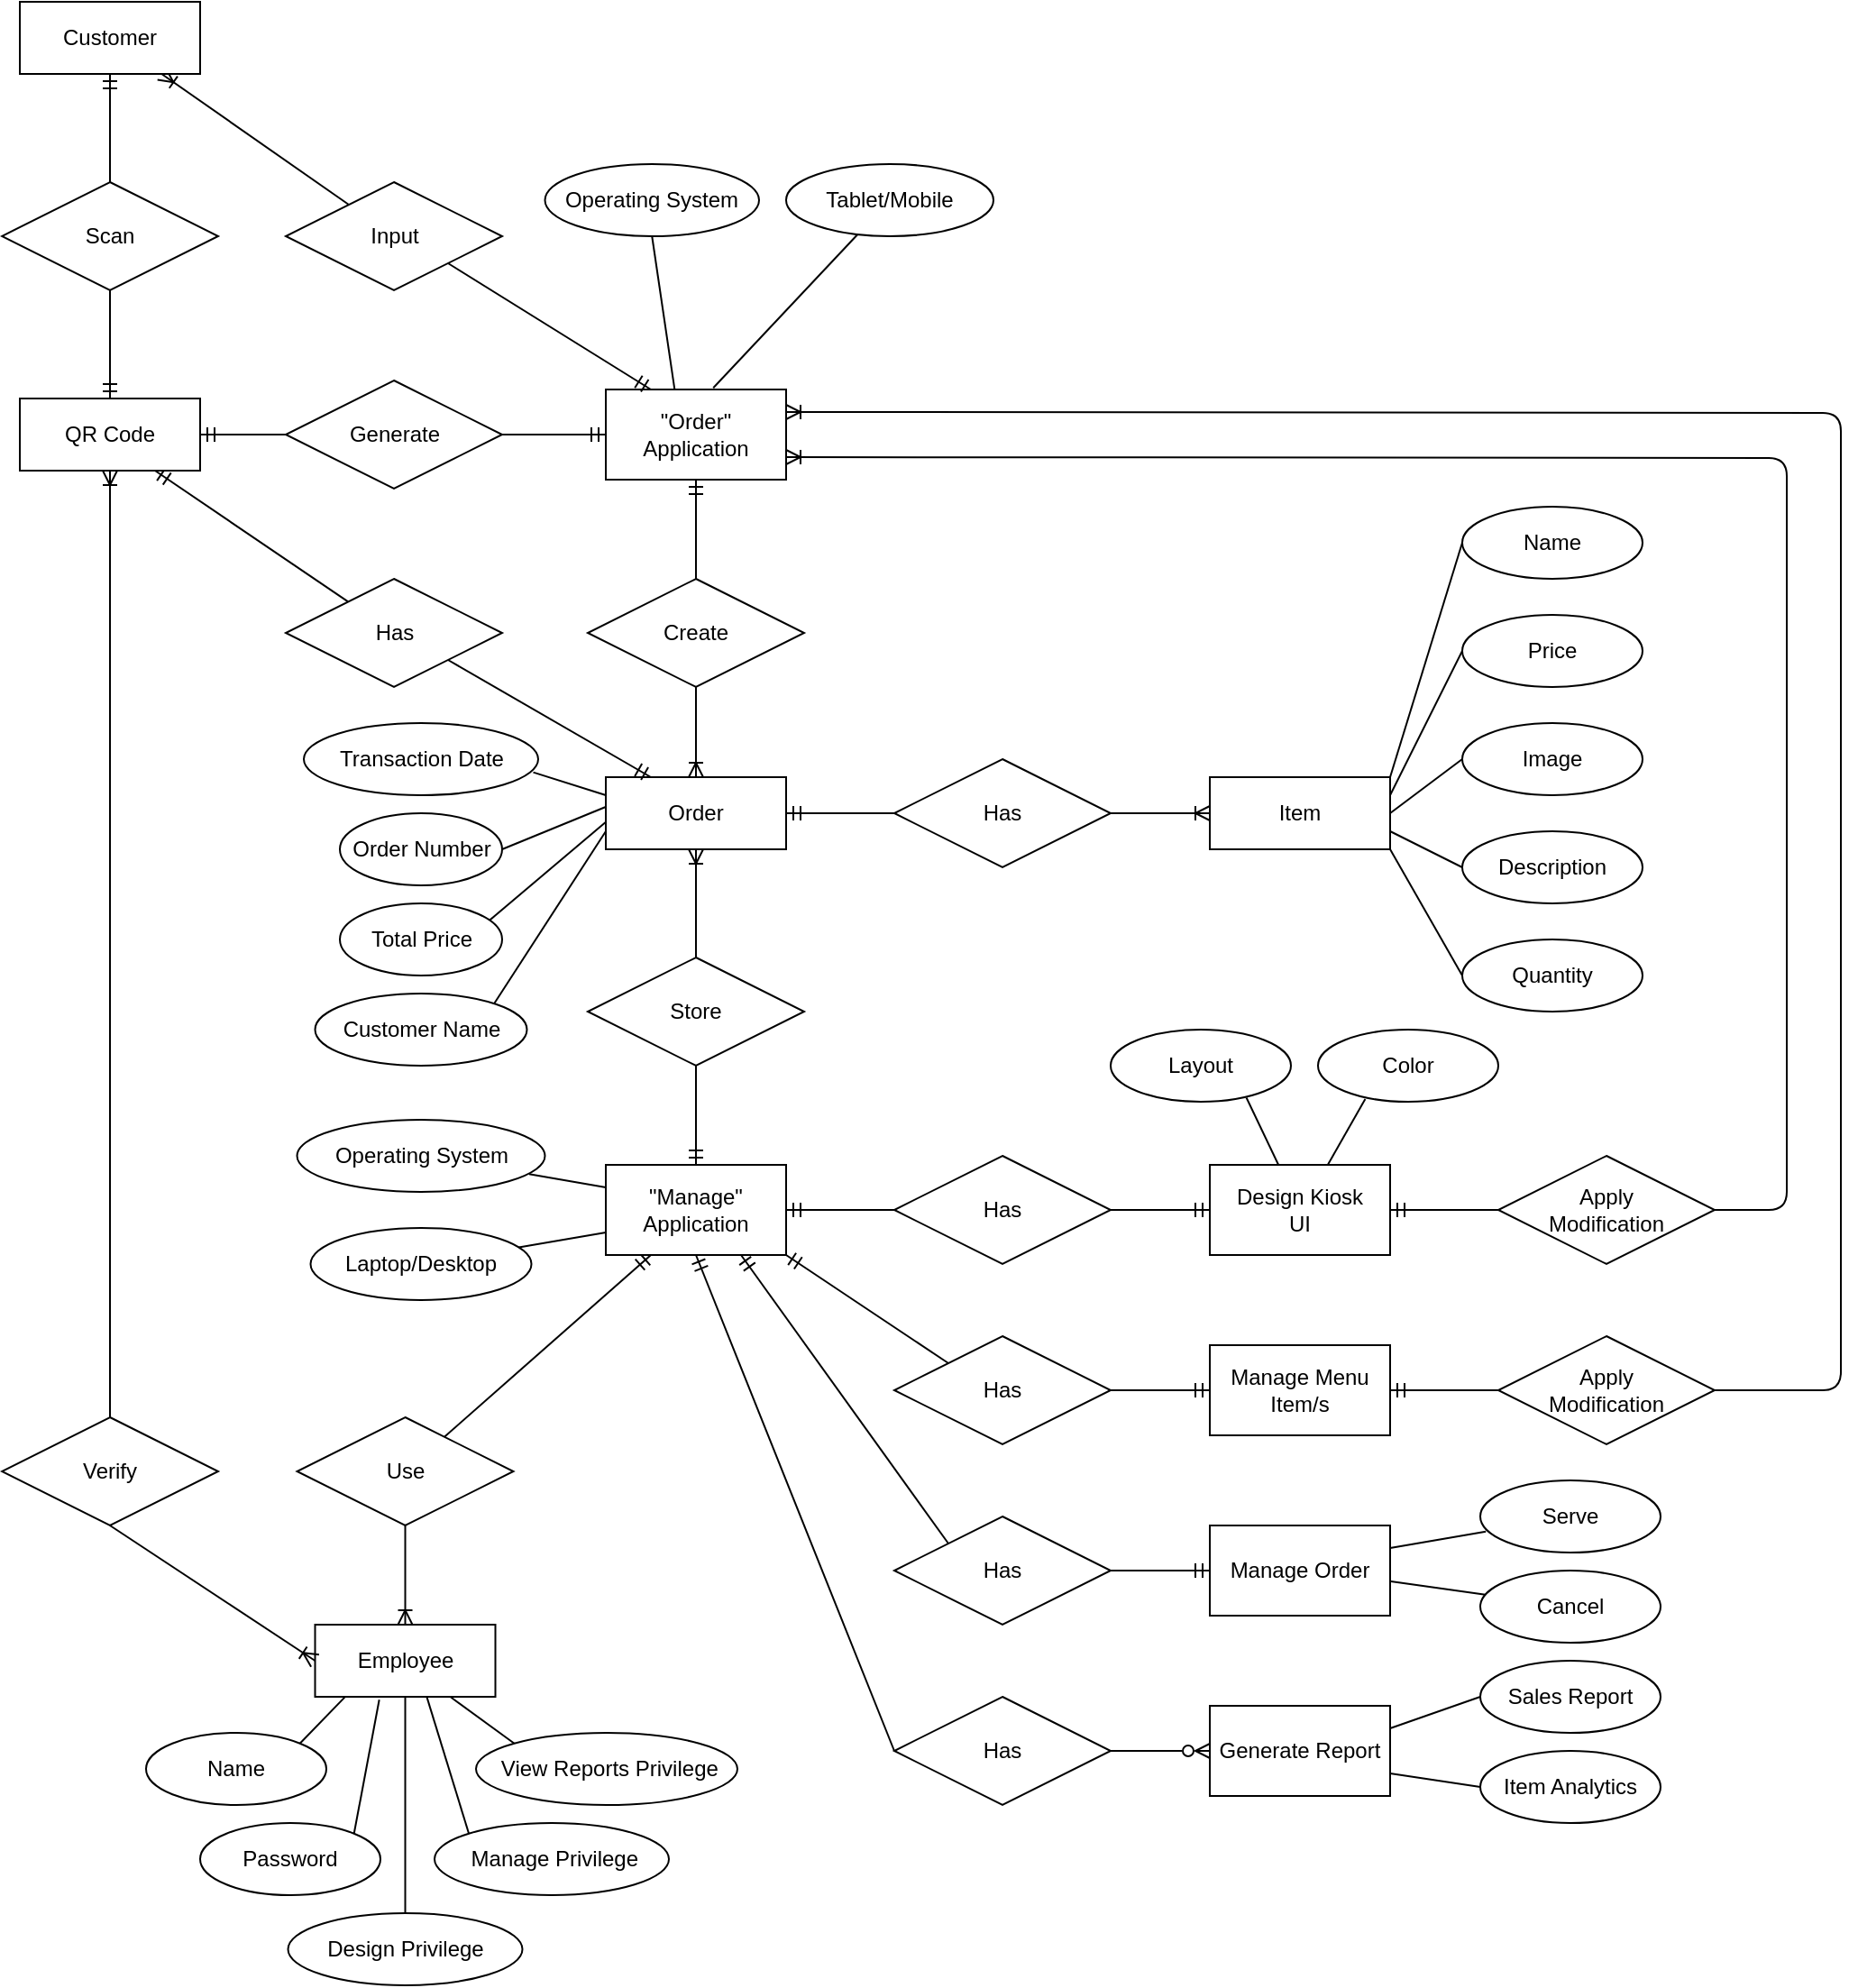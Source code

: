 <mxfile>
    <diagram id="0k9iYjWDvbQPZ88YGljy" name="Page-1">
        <mxGraphModel dx="1189" dy="1341" grid="1" gridSize="10" guides="1" tooltips="1" connect="1" arrows="1" fold="1" page="1" pageScale="1" pageWidth="850" pageHeight="1100" math="0" shadow="0">
            <root>
                <mxCell id="0"/>
                <mxCell id="1" parent="0"/>
                <mxCell id="6" value="Name" style="ellipse;whiteSpace=wrap;html=1;align=center;" parent="1" vertex="1">
                    <mxGeometry x="900" y="440" width="100" height="40" as="geometry"/>
                </mxCell>
                <mxCell id="36" style="edgeStyle=none;html=1;exitX=1;exitY=1;exitDx=0;exitDy=0;entryX=0;entryY=0.5;entryDx=0;entryDy=0;endArrow=none;endFill=0;" parent="1" source="7" target="35" edge="1">
                    <mxGeometry relative="1" as="geometry"/>
                </mxCell>
                <mxCell id="7" value="Item" style="whiteSpace=wrap;html=1;align=center;" parent="1" vertex="1">
                    <mxGeometry x="760" y="590" width="100" height="40" as="geometry"/>
                </mxCell>
                <mxCell id="62" style="edgeStyle=none;html=1;startArrow=ERoneToMany;startFill=0;endArrow=none;endFill=0;" parent="1" source="8" target="61" edge="1">
                    <mxGeometry relative="1" as="geometry"/>
                </mxCell>
                <mxCell id="8" value="Customer" style="whiteSpace=wrap;html=1;align=center;" parent="1" vertex="1">
                    <mxGeometry x="100" y="160" width="100" height="40" as="geometry"/>
                </mxCell>
                <mxCell id="9" value="Employee" style="whiteSpace=wrap;html=1;align=center;" parent="1" vertex="1">
                    <mxGeometry x="263.75" y="1060" width="100" height="40" as="geometry"/>
                </mxCell>
                <mxCell id="10" value="Price" style="ellipse;whiteSpace=wrap;html=1;align=center;" parent="1" vertex="1">
                    <mxGeometry x="900" y="500" width="100" height="40" as="geometry"/>
                </mxCell>
                <mxCell id="11" value="Image" style="ellipse;whiteSpace=wrap;html=1;align=center;" parent="1" vertex="1">
                    <mxGeometry x="900" y="560" width="100" height="40" as="geometry"/>
                </mxCell>
                <mxCell id="12" value="Description" style="ellipse;whiteSpace=wrap;html=1;align=center;" parent="1" vertex="1">
                    <mxGeometry x="900" y="620" width="100" height="40" as="geometry"/>
                </mxCell>
                <mxCell id="139" style="edgeStyle=none;rounded=1;html=1;exitX=1;exitY=0;exitDx=0;exitDy=0;entryX=0.164;entryY=1.008;entryDx=0;entryDy=0;startArrow=none;startFill=0;endArrow=none;endFill=0;entryPerimeter=0;" parent="1" source="13" target="9" edge="1">
                    <mxGeometry relative="1" as="geometry"/>
                </mxCell>
                <mxCell id="13" value="Name" style="ellipse;whiteSpace=wrap;html=1;align=center;" parent="1" vertex="1">
                    <mxGeometry x="170" y="1120" width="100" height="40" as="geometry"/>
                </mxCell>
                <mxCell id="138" style="edgeStyle=none;rounded=1;html=1;exitX=1;exitY=0;exitDx=0;exitDy=0;entryX=0.356;entryY=1.04;entryDx=0;entryDy=0;startArrow=none;startFill=0;endArrow=none;endFill=0;entryPerimeter=0;" parent="1" source="14" target="9" edge="1">
                    <mxGeometry relative="1" as="geometry"/>
                </mxCell>
                <mxCell id="14" value="Password" style="ellipse;whiteSpace=wrap;html=1;align=center;" parent="1" vertex="1">
                    <mxGeometry x="200" y="1170" width="100" height="40" as="geometry"/>
                </mxCell>
                <mxCell id="137" style="edgeStyle=none;rounded=1;html=1;exitX=0.5;exitY=0;exitDx=0;exitDy=0;startArrow=none;startFill=0;endArrow=none;endFill=0;" parent="1" source="15" target="9" edge="1">
                    <mxGeometry relative="1" as="geometry"/>
                </mxCell>
                <mxCell id="15" value="Design Privilege" style="ellipse;whiteSpace=wrap;html=1;align=center;" parent="1" vertex="1">
                    <mxGeometry x="248.75" y="1220" width="130" height="40" as="geometry"/>
                </mxCell>
                <mxCell id="141" style="edgeStyle=none;rounded=1;html=1;exitX=0;exitY=0;exitDx=0;exitDy=0;entryX=0.62;entryY=1.005;entryDx=0;entryDy=0;entryPerimeter=0;startArrow=none;startFill=0;endArrow=none;endFill=0;" parent="1" source="16" target="9" edge="1">
                    <mxGeometry relative="1" as="geometry"/>
                </mxCell>
                <mxCell id="16" value="&amp;nbsp;Manage Privilege" style="ellipse;whiteSpace=wrap;html=1;align=center;" parent="1" vertex="1">
                    <mxGeometry x="330" y="1170" width="130" height="40" as="geometry"/>
                </mxCell>
                <mxCell id="142" style="edgeStyle=none;rounded=1;html=1;exitX=0;exitY=0;exitDx=0;exitDy=0;entryX=0.75;entryY=1;entryDx=0;entryDy=0;startArrow=none;startFill=0;endArrow=none;endFill=0;" parent="1" source="17" target="9" edge="1">
                    <mxGeometry relative="1" as="geometry"/>
                </mxCell>
                <mxCell id="17" value="&amp;nbsp;View Reports Privilege" style="ellipse;whiteSpace=wrap;html=1;align=center;" parent="1" vertex="1">
                    <mxGeometry x="353" y="1120" width="145" height="40" as="geometry"/>
                </mxCell>
                <mxCell id="40" style="edgeStyle=none;html=1;entryX=0.92;entryY=0.239;entryDx=0;entryDy=0;endArrow=none;endFill=0;exitX=0;exitY=0.622;exitDx=0;exitDy=0;exitPerimeter=0;entryPerimeter=0;" parent="1" source="19" target="38" edge="1">
                    <mxGeometry relative="1" as="geometry">
                        <mxPoint x="417.5" y="480" as="sourcePoint"/>
                    </mxGeometry>
                </mxCell>
                <mxCell id="41" style="edgeStyle=none;html=1;endArrow=none;endFill=0;exitX=0;exitY=0.25;exitDx=0;exitDy=0;entryX=0.979;entryY=0.683;entryDx=0;entryDy=0;entryPerimeter=0;" parent="1" source="19" target="30" edge="1">
                    <mxGeometry relative="1" as="geometry"/>
                </mxCell>
                <mxCell id="42" style="edgeStyle=none;html=1;exitX=0;exitY=0.75;exitDx=0;exitDy=0;endArrow=none;endFill=0;entryX=0.841;entryY=0.16;entryDx=0;entryDy=0;entryPerimeter=0;" parent="1" source="19" target="39" edge="1">
                    <mxGeometry relative="1" as="geometry"/>
                </mxCell>
                <mxCell id="45" style="edgeStyle=none;html=1;exitX=1;exitY=0.5;exitDx=0;exitDy=0;endArrow=none;endFill=0;startArrow=ERmandOne;startFill=0;" parent="1" source="19" target="43" edge="1">
                    <mxGeometry relative="1" as="geometry"/>
                </mxCell>
                <mxCell id="86" style="edgeStyle=none;html=1;exitX=0.5;exitY=1;exitDx=0;exitDy=0;entryX=0.5;entryY=0;entryDx=0;entryDy=0;startArrow=ERoneToMany;startFill=0;endArrow=none;endFill=0;" parent="1" source="19" target="85" edge="1">
                    <mxGeometry relative="1" as="geometry"/>
                </mxCell>
                <mxCell id="19" value="Order" style="whiteSpace=wrap;html=1;align=center;" parent="1" vertex="1">
                    <mxGeometry x="425" y="590" width="100" height="40" as="geometry"/>
                </mxCell>
                <mxCell id="87" style="edgeStyle=none;html=1;exitX=0.5;exitY=0;exitDx=0;exitDy=0;entryX=0.5;entryY=1;entryDx=0;entryDy=0;startArrow=ERmandOne;startFill=0;endArrow=none;endFill=0;" parent="1" source="21" target="85" edge="1">
                    <mxGeometry relative="1" as="geometry"/>
                </mxCell>
                <mxCell id="92" style="edgeStyle=none;html=1;exitX=1;exitY=0.5;exitDx=0;exitDy=0;startArrow=ERmandOne;startFill=0;endArrow=none;endFill=0;entryX=0;entryY=0.5;entryDx=0;entryDy=0;" parent="1" source="21" target="90" edge="1">
                    <mxGeometry relative="1" as="geometry">
                        <mxPoint x="410" y="874.905" as="targetPoint"/>
                    </mxGeometry>
                </mxCell>
                <mxCell id="102" style="edgeStyle=none;rounded=1;html=1;exitX=1;exitY=1;exitDx=0;exitDy=0;entryX=0;entryY=0;entryDx=0;entryDy=0;startArrow=ERmandOne;startFill=0;endArrow=none;endFill=0;" parent="1" source="21" target="99" edge="1">
                    <mxGeometry relative="1" as="geometry"/>
                </mxCell>
                <mxCell id="114" style="edgeStyle=none;rounded=1;html=1;exitX=0.75;exitY=1;exitDx=0;exitDy=0;entryX=0;entryY=0;entryDx=0;entryDy=0;startArrow=ERmandOne;startFill=0;endArrow=none;endFill=0;" parent="1" source="21" target="113" edge="1">
                    <mxGeometry relative="1" as="geometry"/>
                </mxCell>
                <mxCell id="122" style="edgeStyle=none;rounded=1;html=1;exitX=0.5;exitY=1;exitDx=0;exitDy=0;entryX=0;entryY=0.5;entryDx=0;entryDy=0;startArrow=ERmandOne;startFill=0;endArrow=none;endFill=0;" parent="1" source="21" target="121" edge="1">
                    <mxGeometry relative="1" as="geometry"/>
                </mxCell>
                <mxCell id="135" style="edgeStyle=none;rounded=1;html=1;exitX=0.25;exitY=1;exitDx=0;exitDy=0;startArrow=ERmandOne;startFill=0;endArrow=none;endFill=0;" parent="1" source="21" target="132" edge="1">
                    <mxGeometry relative="1" as="geometry"/>
                </mxCell>
                <mxCell id="21" value="&quot;Manage&quot; Application" style="whiteSpace=wrap;html=1;align=center;" parent="1" vertex="1">
                    <mxGeometry x="425" y="805" width="100" height="50" as="geometry"/>
                </mxCell>
                <mxCell id="30" value="Transaction Date" style="ellipse;whiteSpace=wrap;html=1;align=center;" parent="1" vertex="1">
                    <mxGeometry x="257.5" y="560" width="130" height="40" as="geometry"/>
                </mxCell>
                <mxCell id="31" value="" style="endArrow=none;html=1;rounded=0;exitX=1;exitY=0.5;exitDx=0;exitDy=0;entryX=0;entryY=0.5;entryDx=0;entryDy=0;" parent="1" source="7" target="11" edge="1">
                    <mxGeometry relative="1" as="geometry">
                        <mxPoint x="750" y="670" as="sourcePoint"/>
                        <mxPoint x="910" y="670" as="targetPoint"/>
                    </mxGeometry>
                </mxCell>
                <mxCell id="32" value="" style="endArrow=none;html=1;rounded=0;entryX=0;entryY=0.5;entryDx=0;entryDy=0;exitX=1;exitY=0.75;exitDx=0;exitDy=0;" parent="1" source="7" target="12" edge="1">
                    <mxGeometry relative="1" as="geometry">
                        <mxPoint x="860" y="670" as="sourcePoint"/>
                        <mxPoint x="920" y="670" as="targetPoint"/>
                    </mxGeometry>
                </mxCell>
                <mxCell id="33" value="" style="endArrow=none;html=1;rounded=0;exitX=1;exitY=0.25;exitDx=0;exitDy=0;entryX=0;entryY=0.5;entryDx=0;entryDy=0;" parent="1" source="7" target="10" edge="1">
                    <mxGeometry relative="1" as="geometry">
                        <mxPoint x="830" y="530" as="sourcePoint"/>
                        <mxPoint x="990" y="530" as="targetPoint"/>
                    </mxGeometry>
                </mxCell>
                <mxCell id="34" value="" style="endArrow=none;html=1;rounded=0;exitX=1;exitY=0;exitDx=0;exitDy=0;entryX=0;entryY=0.5;entryDx=0;entryDy=0;" parent="1" source="7" target="6" edge="1">
                    <mxGeometry relative="1" as="geometry">
                        <mxPoint x="760" y="670" as="sourcePoint"/>
                        <mxPoint x="920" y="670" as="targetPoint"/>
                    </mxGeometry>
                </mxCell>
                <mxCell id="35" value="Quantity" style="ellipse;whiteSpace=wrap;html=1;align=center;" parent="1" vertex="1">
                    <mxGeometry x="900" y="680" width="100" height="40" as="geometry"/>
                </mxCell>
                <mxCell id="38" value="Total Price" style="ellipse;whiteSpace=wrap;html=1;align=center;" parent="1" vertex="1">
                    <mxGeometry x="277.5" y="660" width="90" height="40" as="geometry"/>
                </mxCell>
                <mxCell id="39" value="Customer Name" style="ellipse;whiteSpace=wrap;html=1;align=center;" parent="1" vertex="1">
                    <mxGeometry x="263.75" y="710" width="117.5" height="40" as="geometry"/>
                </mxCell>
                <mxCell id="46" style="edgeStyle=none;html=1;exitX=1;exitY=0.5;exitDx=0;exitDy=0;entryX=0;entryY=0.5;entryDx=0;entryDy=0;endArrow=ERoneToMany;endFill=0;" parent="1" source="43" target="7" edge="1">
                    <mxGeometry relative="1" as="geometry"/>
                </mxCell>
                <mxCell id="43" value="Has" style="shape=rhombus;perimeter=rhombusPerimeter;whiteSpace=wrap;html=1;align=center;" parent="1" vertex="1">
                    <mxGeometry x="585" y="580" width="120" height="60" as="geometry"/>
                </mxCell>
                <mxCell id="51" value="Operating System" style="ellipse;whiteSpace=wrap;html=1;align=center;" parent="1" vertex="1">
                    <mxGeometry x="391.25" y="250" width="118.75" height="40" as="geometry"/>
                </mxCell>
                <mxCell id="52" value="Tablet/Mobile" style="ellipse;whiteSpace=wrap;html=1;align=center;" parent="1" vertex="1">
                    <mxGeometry x="525" y="250" width="115" height="40" as="geometry"/>
                </mxCell>
                <mxCell id="53" value="" style="endArrow=none;html=1;rounded=0;exitX=0.596;exitY=-0.017;exitDx=0;exitDy=0;exitPerimeter=0;" parent="1" source="57" target="52" edge="1">
                    <mxGeometry relative="1" as="geometry">
                        <mxPoint x="525" y="190" as="sourcePoint"/>
                        <mxPoint x="240" y="390" as="targetPoint"/>
                    </mxGeometry>
                </mxCell>
                <mxCell id="54" value="" style="endArrow=none;html=1;rounded=0;exitX=0.382;exitY=0.003;exitDx=0;exitDy=0;entryX=0.5;entryY=1;entryDx=0;entryDy=0;exitPerimeter=0;" parent="1" source="57" target="51" edge="1">
                    <mxGeometry relative="1" as="geometry">
                        <mxPoint x="525" y="170" as="sourcePoint"/>
                        <mxPoint x="220" y="400" as="targetPoint"/>
                    </mxGeometry>
                </mxCell>
                <mxCell id="83" style="edgeStyle=none;html=1;exitX=0.5;exitY=1;exitDx=0;exitDy=0;entryX=0.5;entryY=0;entryDx=0;entryDy=0;startArrow=ERmandOne;startFill=0;endArrow=none;endFill=0;" parent="1" source="57" target="78" edge="1">
                    <mxGeometry relative="1" as="geometry"/>
                </mxCell>
                <mxCell id="57" value="&quot;Order&quot; Application" style="whiteSpace=wrap;html=1;align=center;" parent="1" vertex="1">
                    <mxGeometry x="425" y="375" width="100" height="50" as="geometry"/>
                </mxCell>
                <mxCell id="63" style="edgeStyle=none;html=1;entryX=0.25;entryY=0;entryDx=0;entryDy=0;startArrow=none;startFill=0;endArrow=ERmandOne;endFill=0;exitX=1;exitY=1;exitDx=0;exitDy=0;" parent="1" source="61" target="57" edge="1">
                    <mxGeometry relative="1" as="geometry">
                        <mxPoint x="370" y="180" as="sourcePoint"/>
                        <mxPoint x="425" y="180" as="targetPoint"/>
                    </mxGeometry>
                </mxCell>
                <mxCell id="61" value="Input" style="shape=rhombus;perimeter=rhombusPerimeter;whiteSpace=wrap;html=1;align=center;" parent="1" vertex="1">
                    <mxGeometry x="247.5" y="260" width="120" height="60" as="geometry"/>
                </mxCell>
                <mxCell id="81" style="edgeStyle=none;html=1;startArrow=ERmandOne;startFill=0;endArrow=none;endFill=0;exitX=0.75;exitY=1;exitDx=0;exitDy=0;" parent="1" source="65" target="79" edge="1">
                    <mxGeometry relative="1" as="geometry">
                        <mxPoint x="150" y="450" as="sourcePoint"/>
                    </mxGeometry>
                </mxCell>
                <mxCell id="65" value="QR Code" style="whiteSpace=wrap;html=1;align=center;" parent="1" vertex="1">
                    <mxGeometry x="100" y="380" width="100" height="40" as="geometry"/>
                </mxCell>
                <mxCell id="73" style="edgeStyle=none;html=1;exitX=1;exitY=0.5;exitDx=0;exitDy=0;startArrow=none;startFill=0;endArrow=ERmandOne;endFill=0;" parent="1" source="66" target="57" edge="1">
                    <mxGeometry relative="1" as="geometry"/>
                </mxCell>
                <mxCell id="74" style="edgeStyle=none;html=1;exitX=0;exitY=0.5;exitDx=0;exitDy=0;entryX=1;entryY=0.5;entryDx=0;entryDy=0;startArrow=none;startFill=0;endArrow=ERmandOne;endFill=0;" parent="1" source="66" target="65" edge="1">
                    <mxGeometry relative="1" as="geometry"/>
                </mxCell>
                <mxCell id="66" value="Generate" style="shape=rhombus;perimeter=rhombusPerimeter;whiteSpace=wrap;html=1;align=center;" parent="1" vertex="1">
                    <mxGeometry x="247.5" y="370" width="120" height="60" as="geometry"/>
                </mxCell>
                <mxCell id="76" style="edgeStyle=none;html=1;exitX=0.5;exitY=1;exitDx=0;exitDy=0;entryX=0.5;entryY=0;entryDx=0;entryDy=0;startArrow=none;startFill=0;endArrow=ERmandOne;endFill=0;" parent="1" source="69" target="65" edge="1">
                    <mxGeometry relative="1" as="geometry"/>
                </mxCell>
                <mxCell id="77" style="edgeStyle=none;html=1;exitX=0.5;exitY=0;exitDx=0;exitDy=0;entryX=0.5;entryY=1;entryDx=0;entryDy=0;startArrow=none;startFill=0;endArrow=ERmandOne;endFill=0;" parent="1" source="69" target="8" edge="1">
                    <mxGeometry relative="1" as="geometry"/>
                </mxCell>
                <mxCell id="69" value="Scan" style="shape=rhombus;perimeter=rhombusPerimeter;whiteSpace=wrap;html=1;align=center;" parent="1" vertex="1">
                    <mxGeometry x="90" y="260" width="120" height="60" as="geometry"/>
                </mxCell>
                <mxCell id="84" style="edgeStyle=none;html=1;exitX=0.5;exitY=1;exitDx=0;exitDy=0;entryX=0.5;entryY=0;entryDx=0;entryDy=0;startArrow=none;startFill=0;endArrow=ERoneToMany;endFill=0;" parent="1" source="78" target="19" edge="1">
                    <mxGeometry relative="1" as="geometry"/>
                </mxCell>
                <mxCell id="78" value="Create" style="shape=rhombus;perimeter=rhombusPerimeter;whiteSpace=wrap;html=1;align=center;" parent="1" vertex="1">
                    <mxGeometry x="415" y="480" width="120" height="60" as="geometry"/>
                </mxCell>
                <mxCell id="82" style="edgeStyle=none;html=1;exitX=1;exitY=1;exitDx=0;exitDy=0;entryX=0.25;entryY=0;entryDx=0;entryDy=0;startArrow=none;startFill=0;endArrow=ERmandOne;endFill=0;" parent="1" source="79" target="19" edge="1">
                    <mxGeometry relative="1" as="geometry"/>
                </mxCell>
                <mxCell id="79" value="Has" style="shape=rhombus;perimeter=rhombusPerimeter;whiteSpace=wrap;html=1;align=center;" parent="1" vertex="1">
                    <mxGeometry x="247.5" y="480" width="120" height="60" as="geometry"/>
                </mxCell>
                <mxCell id="85" value="Store" style="shape=rhombus;perimeter=rhombusPerimeter;whiteSpace=wrap;html=1;align=center;" parent="1" vertex="1">
                    <mxGeometry x="415" y="690" width="120" height="60" as="geometry"/>
                </mxCell>
                <mxCell id="94" style="edgeStyle=none;html=1;exitX=0;exitY=0.5;exitDx=0;exitDy=0;entryX=1;entryY=0.5;entryDx=0;entryDy=0;startArrow=ERmandOne;startFill=0;endArrow=none;endFill=0;" parent="1" source="89" target="90" edge="1">
                    <mxGeometry relative="1" as="geometry"/>
                </mxCell>
                <mxCell id="97" style="edgeStyle=none;html=1;exitX=1;exitY=0.5;exitDx=0;exitDy=0;entryX=0;entryY=0.5;entryDx=0;entryDy=0;startArrow=ERmandOne;startFill=0;endArrow=none;endFill=0;" parent="1" source="89" target="95" edge="1">
                    <mxGeometry relative="1" as="geometry"/>
                </mxCell>
                <mxCell id="145" style="edgeStyle=none;html=1;entryX=0.753;entryY=0.944;entryDx=0;entryDy=0;entryPerimeter=0;endArrow=none;endFill=0;" parent="1" source="89" target="143" edge="1">
                    <mxGeometry relative="1" as="geometry"/>
                </mxCell>
                <mxCell id="89" value="Design Kiosk &lt;br&gt;UI" style="whiteSpace=wrap;html=1;align=center;" parent="1" vertex="1">
                    <mxGeometry x="760" y="805" width="100" height="50" as="geometry"/>
                </mxCell>
                <mxCell id="90" value="Has" style="shape=rhombus;perimeter=rhombusPerimeter;whiteSpace=wrap;html=1;align=center;" parent="1" vertex="1">
                    <mxGeometry x="585" y="800" width="120" height="60" as="geometry"/>
                </mxCell>
                <mxCell id="98" style="edgeStyle=none;html=1;exitX=1;exitY=0.5;exitDx=0;exitDy=0;startArrow=none;startFill=0;endArrow=ERoneToMany;endFill=0;entryX=1;entryY=0.75;entryDx=0;entryDy=0;rounded=1;" parent="1" source="95" target="57" edge="1">
                    <mxGeometry relative="1" as="geometry">
                        <mxPoint x="590" y="480" as="targetPoint"/>
                        <Array as="points">
                            <mxPoint x="1080" y="830"/>
                            <mxPoint x="1080" y="413"/>
                        </Array>
                    </mxGeometry>
                </mxCell>
                <mxCell id="95" value="Apply&lt;br&gt;Modification" style="shape=rhombus;perimeter=rhombusPerimeter;whiteSpace=wrap;html=1;align=center;" parent="1" vertex="1">
                    <mxGeometry x="920" y="800" width="120" height="60" as="geometry"/>
                </mxCell>
                <mxCell id="99" value="Has" style="shape=rhombus;perimeter=rhombusPerimeter;whiteSpace=wrap;html=1;align=center;" parent="1" vertex="1">
                    <mxGeometry x="585" y="900" width="120" height="60" as="geometry"/>
                </mxCell>
                <mxCell id="104" style="edgeStyle=none;rounded=1;html=1;exitX=0;exitY=0.5;exitDx=0;exitDy=0;startArrow=ERmandOne;startFill=0;endArrow=none;endFill=0;entryX=1;entryY=0.5;entryDx=0;entryDy=0;" parent="1" source="100" target="99" edge="1">
                    <mxGeometry relative="1" as="geometry">
                        <mxPoint x="540" y="929.833" as="targetPoint"/>
                    </mxGeometry>
                </mxCell>
                <mxCell id="100" value="Manage Menu&lt;br&gt;Item/s" style="whiteSpace=wrap;html=1;align=center;" parent="1" vertex="1">
                    <mxGeometry x="760" y="905" width="100" height="50" as="geometry"/>
                </mxCell>
                <mxCell id="107" style="edgeStyle=none;rounded=1;html=1;exitX=0;exitY=0.5;exitDx=0;exitDy=0;entryX=1;entryY=0.5;entryDx=0;entryDy=0;startArrow=none;startFill=0;endArrow=ERmandOne;endFill=0;" parent="1" source="101" target="100" edge="1">
                    <mxGeometry relative="1" as="geometry"/>
                </mxCell>
                <mxCell id="109" style="edgeStyle=none;rounded=1;html=1;exitX=1;exitY=0.5;exitDx=0;exitDy=0;startArrow=none;startFill=0;endArrow=ERoneToMany;endFill=0;entryX=1;entryY=0.25;entryDx=0;entryDy=0;" parent="1" source="101" target="57" edge="1">
                    <mxGeometry relative="1" as="geometry">
                        <mxPoint x="550" y="380" as="targetPoint"/>
                        <Array as="points">
                            <mxPoint x="1110" y="930"/>
                            <mxPoint x="1110" y="388"/>
                        </Array>
                    </mxGeometry>
                </mxCell>
                <mxCell id="101" value="Apply&lt;br&gt;Modification" style="shape=rhombus;perimeter=rhombusPerimeter;whiteSpace=wrap;html=1;align=center;" parent="1" vertex="1">
                    <mxGeometry x="920" y="900" width="120" height="60" as="geometry"/>
                </mxCell>
                <mxCell id="116" style="edgeStyle=none;rounded=1;html=1;exitX=0;exitY=0.5;exitDx=0;exitDy=0;startArrow=ERmandOne;startFill=0;endArrow=none;endFill=0;entryX=1;entryY=0.5;entryDx=0;entryDy=0;" parent="1" source="110" target="113" edge="1">
                    <mxGeometry relative="1" as="geometry">
                        <mxPoint x="710" y="1030.143" as="targetPoint"/>
                    </mxGeometry>
                </mxCell>
                <mxCell id="119" style="edgeStyle=none;rounded=1;html=1;exitX=1;exitY=0.25;exitDx=0;exitDy=0;entryX=0.031;entryY=0.708;entryDx=0;entryDy=0;startArrow=none;startFill=0;endArrow=none;endFill=0;entryPerimeter=0;" parent="1" source="110" target="117" edge="1">
                    <mxGeometry relative="1" as="geometry"/>
                </mxCell>
                <mxCell id="120" style="edgeStyle=none;rounded=1;html=1;exitX=1.004;exitY=0.62;exitDx=0;exitDy=0;startArrow=none;startFill=0;endArrow=none;endFill=0;exitPerimeter=0;" parent="1" source="110" target="118" edge="1">
                    <mxGeometry relative="1" as="geometry"/>
                </mxCell>
                <mxCell id="110" value="Manage&amp;nbsp;Order" style="whiteSpace=wrap;html=1;align=center;" parent="1" vertex="1">
                    <mxGeometry x="760" y="1005" width="100" height="50" as="geometry"/>
                </mxCell>
                <mxCell id="126" style="edgeStyle=none;rounded=1;html=1;exitX=1;exitY=0.25;exitDx=0;exitDy=0;entryX=0;entryY=0.5;entryDx=0;entryDy=0;startArrow=none;startFill=0;endArrow=none;endFill=0;" parent="1" source="111" target="124" edge="1">
                    <mxGeometry relative="1" as="geometry"/>
                </mxCell>
                <mxCell id="127" style="edgeStyle=none;rounded=1;html=1;exitX=1;exitY=0.75;exitDx=0;exitDy=0;entryX=0;entryY=0.5;entryDx=0;entryDy=0;startArrow=none;startFill=0;endArrow=none;endFill=0;" parent="1" source="111" target="125" edge="1">
                    <mxGeometry relative="1" as="geometry"/>
                </mxCell>
                <mxCell id="111" value="Generate Report" style="whiteSpace=wrap;html=1;align=center;" parent="1" vertex="1">
                    <mxGeometry x="760" y="1105" width="100" height="50" as="geometry"/>
                </mxCell>
                <mxCell id="113" value="Has" style="shape=rhombus;perimeter=rhombusPerimeter;whiteSpace=wrap;html=1;align=center;" parent="1" vertex="1">
                    <mxGeometry x="585" y="1000" width="120" height="60" as="geometry"/>
                </mxCell>
                <mxCell id="117" value="Serve" style="ellipse;whiteSpace=wrap;html=1;align=center;" parent="1" vertex="1">
                    <mxGeometry x="910" y="980" width="100" height="40" as="geometry"/>
                </mxCell>
                <mxCell id="118" value="Cancel" style="ellipse;whiteSpace=wrap;html=1;align=center;" parent="1" vertex="1">
                    <mxGeometry x="910" y="1030" width="100" height="40" as="geometry"/>
                </mxCell>
                <mxCell id="123" style="edgeStyle=none;rounded=1;html=1;exitX=1;exitY=0.5;exitDx=0;exitDy=0;entryX=0;entryY=0.5;entryDx=0;entryDy=0;startArrow=none;startFill=0;endArrow=ERzeroToMany;endFill=0;" parent="1" source="121" target="111" edge="1">
                    <mxGeometry relative="1" as="geometry"/>
                </mxCell>
                <mxCell id="121" value="Has" style="shape=rhombus;perimeter=rhombusPerimeter;whiteSpace=wrap;html=1;align=center;" parent="1" vertex="1">
                    <mxGeometry x="585" y="1100" width="120" height="60" as="geometry"/>
                </mxCell>
                <mxCell id="124" value="Sales Report" style="ellipse;whiteSpace=wrap;html=1;align=center;" parent="1" vertex="1">
                    <mxGeometry x="910" y="1080" width="100" height="40" as="geometry"/>
                </mxCell>
                <mxCell id="125" value="Item Analytics" style="ellipse;whiteSpace=wrap;html=1;align=center;" parent="1" vertex="1">
                    <mxGeometry x="910" y="1130" width="100" height="40" as="geometry"/>
                </mxCell>
                <mxCell id="130" style="edgeStyle=none;rounded=1;html=1;exitX=0.936;exitY=0.752;exitDx=0;exitDy=0;entryX=0;entryY=0.25;entryDx=0;entryDy=0;startArrow=none;startFill=0;endArrow=none;endFill=0;exitPerimeter=0;" parent="1" source="128" target="21" edge="1">
                    <mxGeometry relative="1" as="geometry"/>
                </mxCell>
                <mxCell id="128" value="Operating System" style="ellipse;whiteSpace=wrap;html=1;align=center;" parent="1" vertex="1">
                    <mxGeometry x="253.75" y="780" width="137.5" height="40" as="geometry"/>
                </mxCell>
                <mxCell id="131" style="edgeStyle=none;rounded=1;html=1;entryX=0;entryY=0.75;entryDx=0;entryDy=0;startArrow=none;startFill=0;endArrow=none;endFill=0;" parent="1" source="129" target="21" edge="1">
                    <mxGeometry relative="1" as="geometry"/>
                </mxCell>
                <mxCell id="129" value="Laptop/Desktop" style="ellipse;whiteSpace=wrap;html=1;align=center;" parent="1" vertex="1">
                    <mxGeometry x="261.25" y="840" width="122.5" height="40" as="geometry"/>
                </mxCell>
                <mxCell id="136" style="edgeStyle=none;rounded=1;html=1;exitX=0.5;exitY=1;exitDx=0;exitDy=0;startArrow=none;startFill=0;endArrow=ERoneToMany;endFill=0;" parent="1" source="132" target="9" edge="1">
                    <mxGeometry relative="1" as="geometry"/>
                </mxCell>
                <mxCell id="132" value="Use" style="shape=rhombus;perimeter=rhombusPerimeter;whiteSpace=wrap;html=1;align=center;" parent="1" vertex="1">
                    <mxGeometry x="253.75" y="945" width="120" height="60" as="geometry"/>
                </mxCell>
                <mxCell id="134" style="edgeStyle=none;rounded=1;html=1;exitX=1;exitY=0.5;exitDx=0;exitDy=0;entryX=-0.004;entryY=0.415;entryDx=0;entryDy=0;entryPerimeter=0;startArrow=none;startFill=0;endArrow=none;endFill=0;" parent="1" source="133" target="19" edge="1">
                    <mxGeometry relative="1" as="geometry"/>
                </mxCell>
                <mxCell id="133" value="Order Number" style="ellipse;whiteSpace=wrap;html=1;align=center;" parent="1" vertex="1">
                    <mxGeometry x="277.5" y="610" width="90" height="40" as="geometry"/>
                </mxCell>
                <mxCell id="143" value="Layout" style="ellipse;whiteSpace=wrap;html=1;align=center;" parent="1" vertex="1">
                    <mxGeometry x="705" y="730" width="100" height="40" as="geometry"/>
                </mxCell>
                <mxCell id="146" style="edgeStyle=none;html=1;exitX=0.262;exitY=0.962;exitDx=0;exitDy=0;entryX=0.655;entryY=-0.003;entryDx=0;entryDy=0;endArrow=none;endFill=0;exitPerimeter=0;entryPerimeter=0;" parent="1" source="144" target="89" edge="1">
                    <mxGeometry relative="1" as="geometry"/>
                </mxCell>
                <mxCell id="144" value="Color" style="ellipse;whiteSpace=wrap;html=1;align=center;" parent="1" vertex="1">
                    <mxGeometry x="820" y="730" width="100" height="40" as="geometry"/>
                </mxCell>
                <mxCell id="148" style="edgeStyle=none;html=1;exitX=0.5;exitY=1;exitDx=0;exitDy=0;entryX=0;entryY=0.5;entryDx=0;entryDy=0;endArrow=ERoneToMany;endFill=0;" parent="1" source="147" target="9" edge="1">
                    <mxGeometry relative="1" as="geometry"/>
                </mxCell>
                <mxCell id="149" style="edgeStyle=none;html=1;exitX=0.5;exitY=0;exitDx=0;exitDy=0;entryX=0.5;entryY=1;entryDx=0;entryDy=0;endArrow=ERoneToMany;endFill=0;" parent="1" source="147" target="65" edge="1">
                    <mxGeometry relative="1" as="geometry"/>
                </mxCell>
                <mxCell id="147" value="Verify" style="shape=rhombus;perimeter=rhombusPerimeter;whiteSpace=wrap;html=1;align=center;" parent="1" vertex="1">
                    <mxGeometry x="90" y="945" width="120" height="60" as="geometry"/>
                </mxCell>
            </root>
        </mxGraphModel>
    </diagram>
</mxfile>
